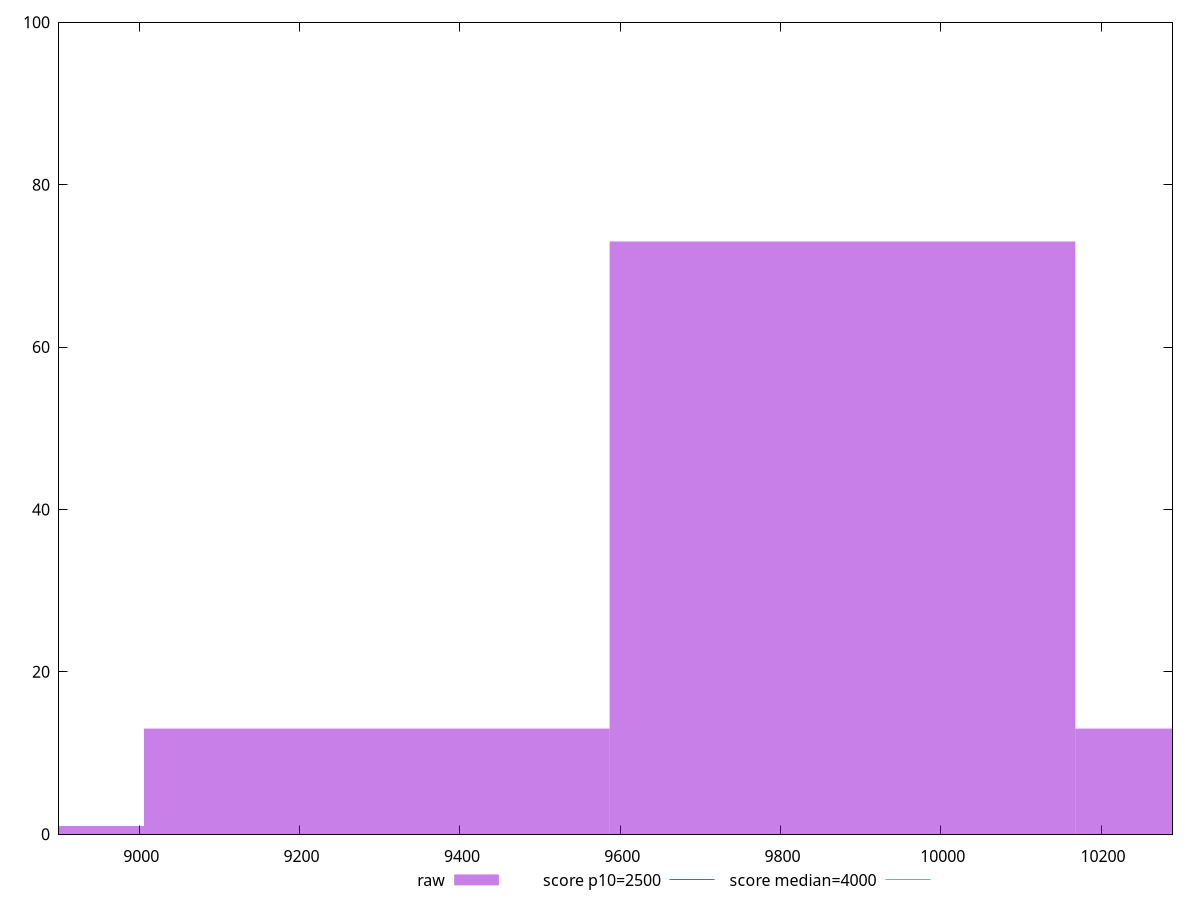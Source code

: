 reset

$raw <<EOF
9296.337097040008 13
9877.358165605008 73
10458.37923417001 13
8715.316028475008 1
EOF

set key outside below
set boxwidth 581.0210685650005
set xrange [8899.86:10289.085499999997]
set yrange [0:100]
set trange [0:100]
set style fill transparent solid 0.5 noborder

set parametric
set terminal svg size 640, 490 enhanced background rgb 'white'
set output "reports/report_00033_2021-03-01T14-23-16.841Z/largest-contentful-paint/samples/astro-inner/raw/histogram.svg"

plot $raw title "raw" with boxes, \
     2500,t title "score p10=2500", \
     4000,t title "score median=4000"

reset
